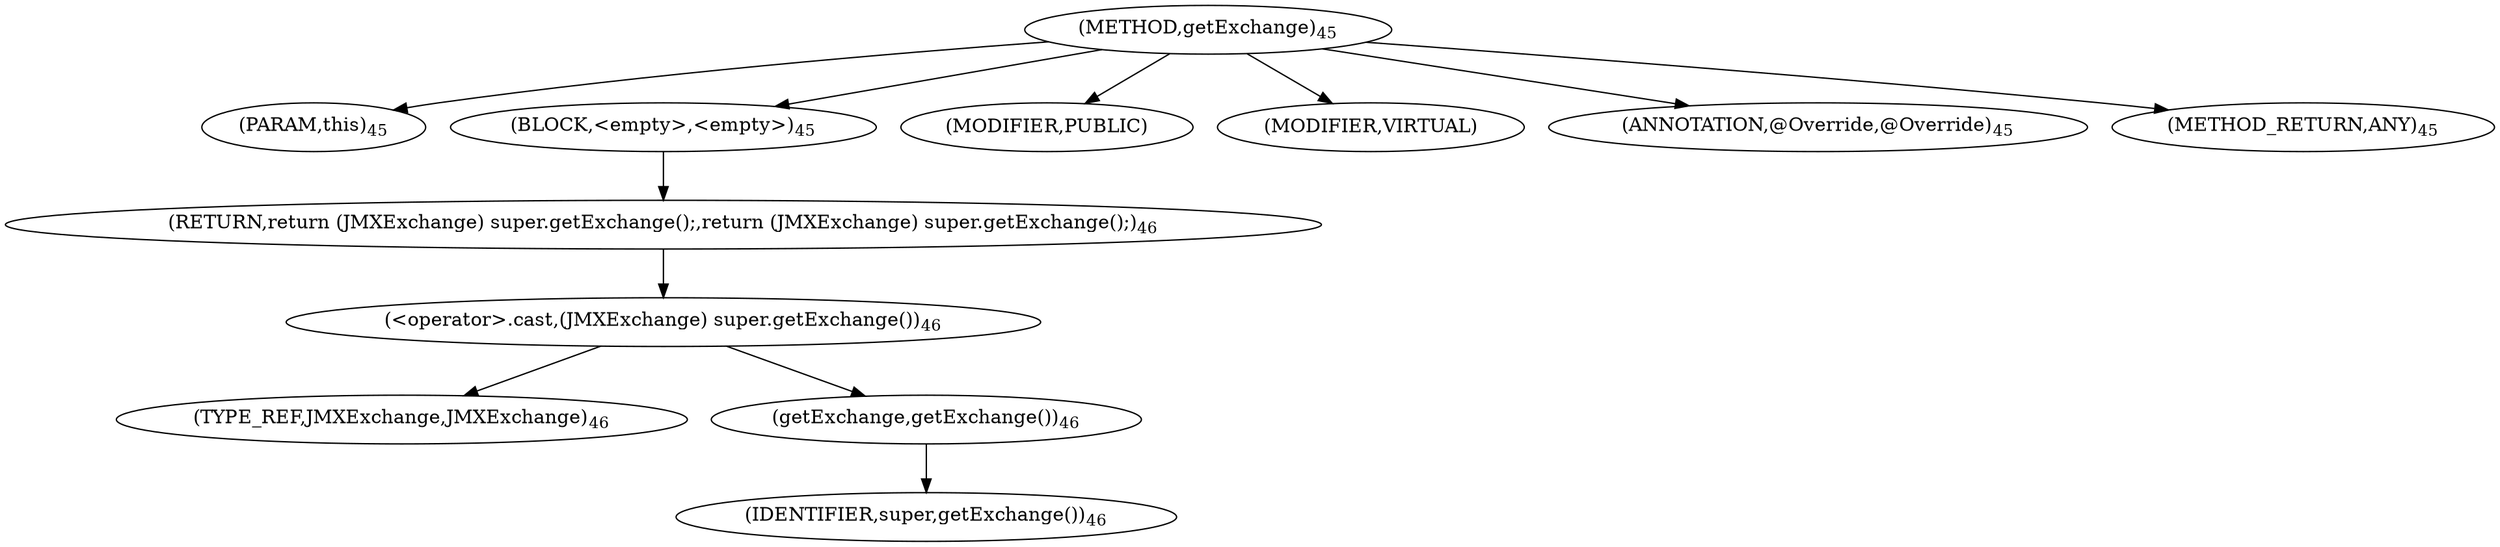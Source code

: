 digraph "getExchange" {  
"45" [label = <(METHOD,getExchange)<SUB>45</SUB>> ]
"46" [label = <(PARAM,this)<SUB>45</SUB>> ]
"47" [label = <(BLOCK,&lt;empty&gt;,&lt;empty&gt;)<SUB>45</SUB>> ]
"48" [label = <(RETURN,return (JMXExchange) super.getExchange();,return (JMXExchange) super.getExchange();)<SUB>46</SUB>> ]
"49" [label = <(&lt;operator&gt;.cast,(JMXExchange) super.getExchange())<SUB>46</SUB>> ]
"50" [label = <(TYPE_REF,JMXExchange,JMXExchange)<SUB>46</SUB>> ]
"51" [label = <(getExchange,getExchange())<SUB>46</SUB>> ]
"52" [label = <(IDENTIFIER,super,getExchange())<SUB>46</SUB>> ]
"53" [label = <(MODIFIER,PUBLIC)> ]
"54" [label = <(MODIFIER,VIRTUAL)> ]
"55" [label = <(ANNOTATION,@Override,@Override)<SUB>45</SUB>> ]
"56" [label = <(METHOD_RETURN,ANY)<SUB>45</SUB>> ]
  "45" -> "46" 
  "45" -> "47" 
  "45" -> "53" 
  "45" -> "54" 
  "45" -> "55" 
  "45" -> "56" 
  "47" -> "48" 
  "48" -> "49" 
  "49" -> "50" 
  "49" -> "51" 
  "51" -> "52" 
}
